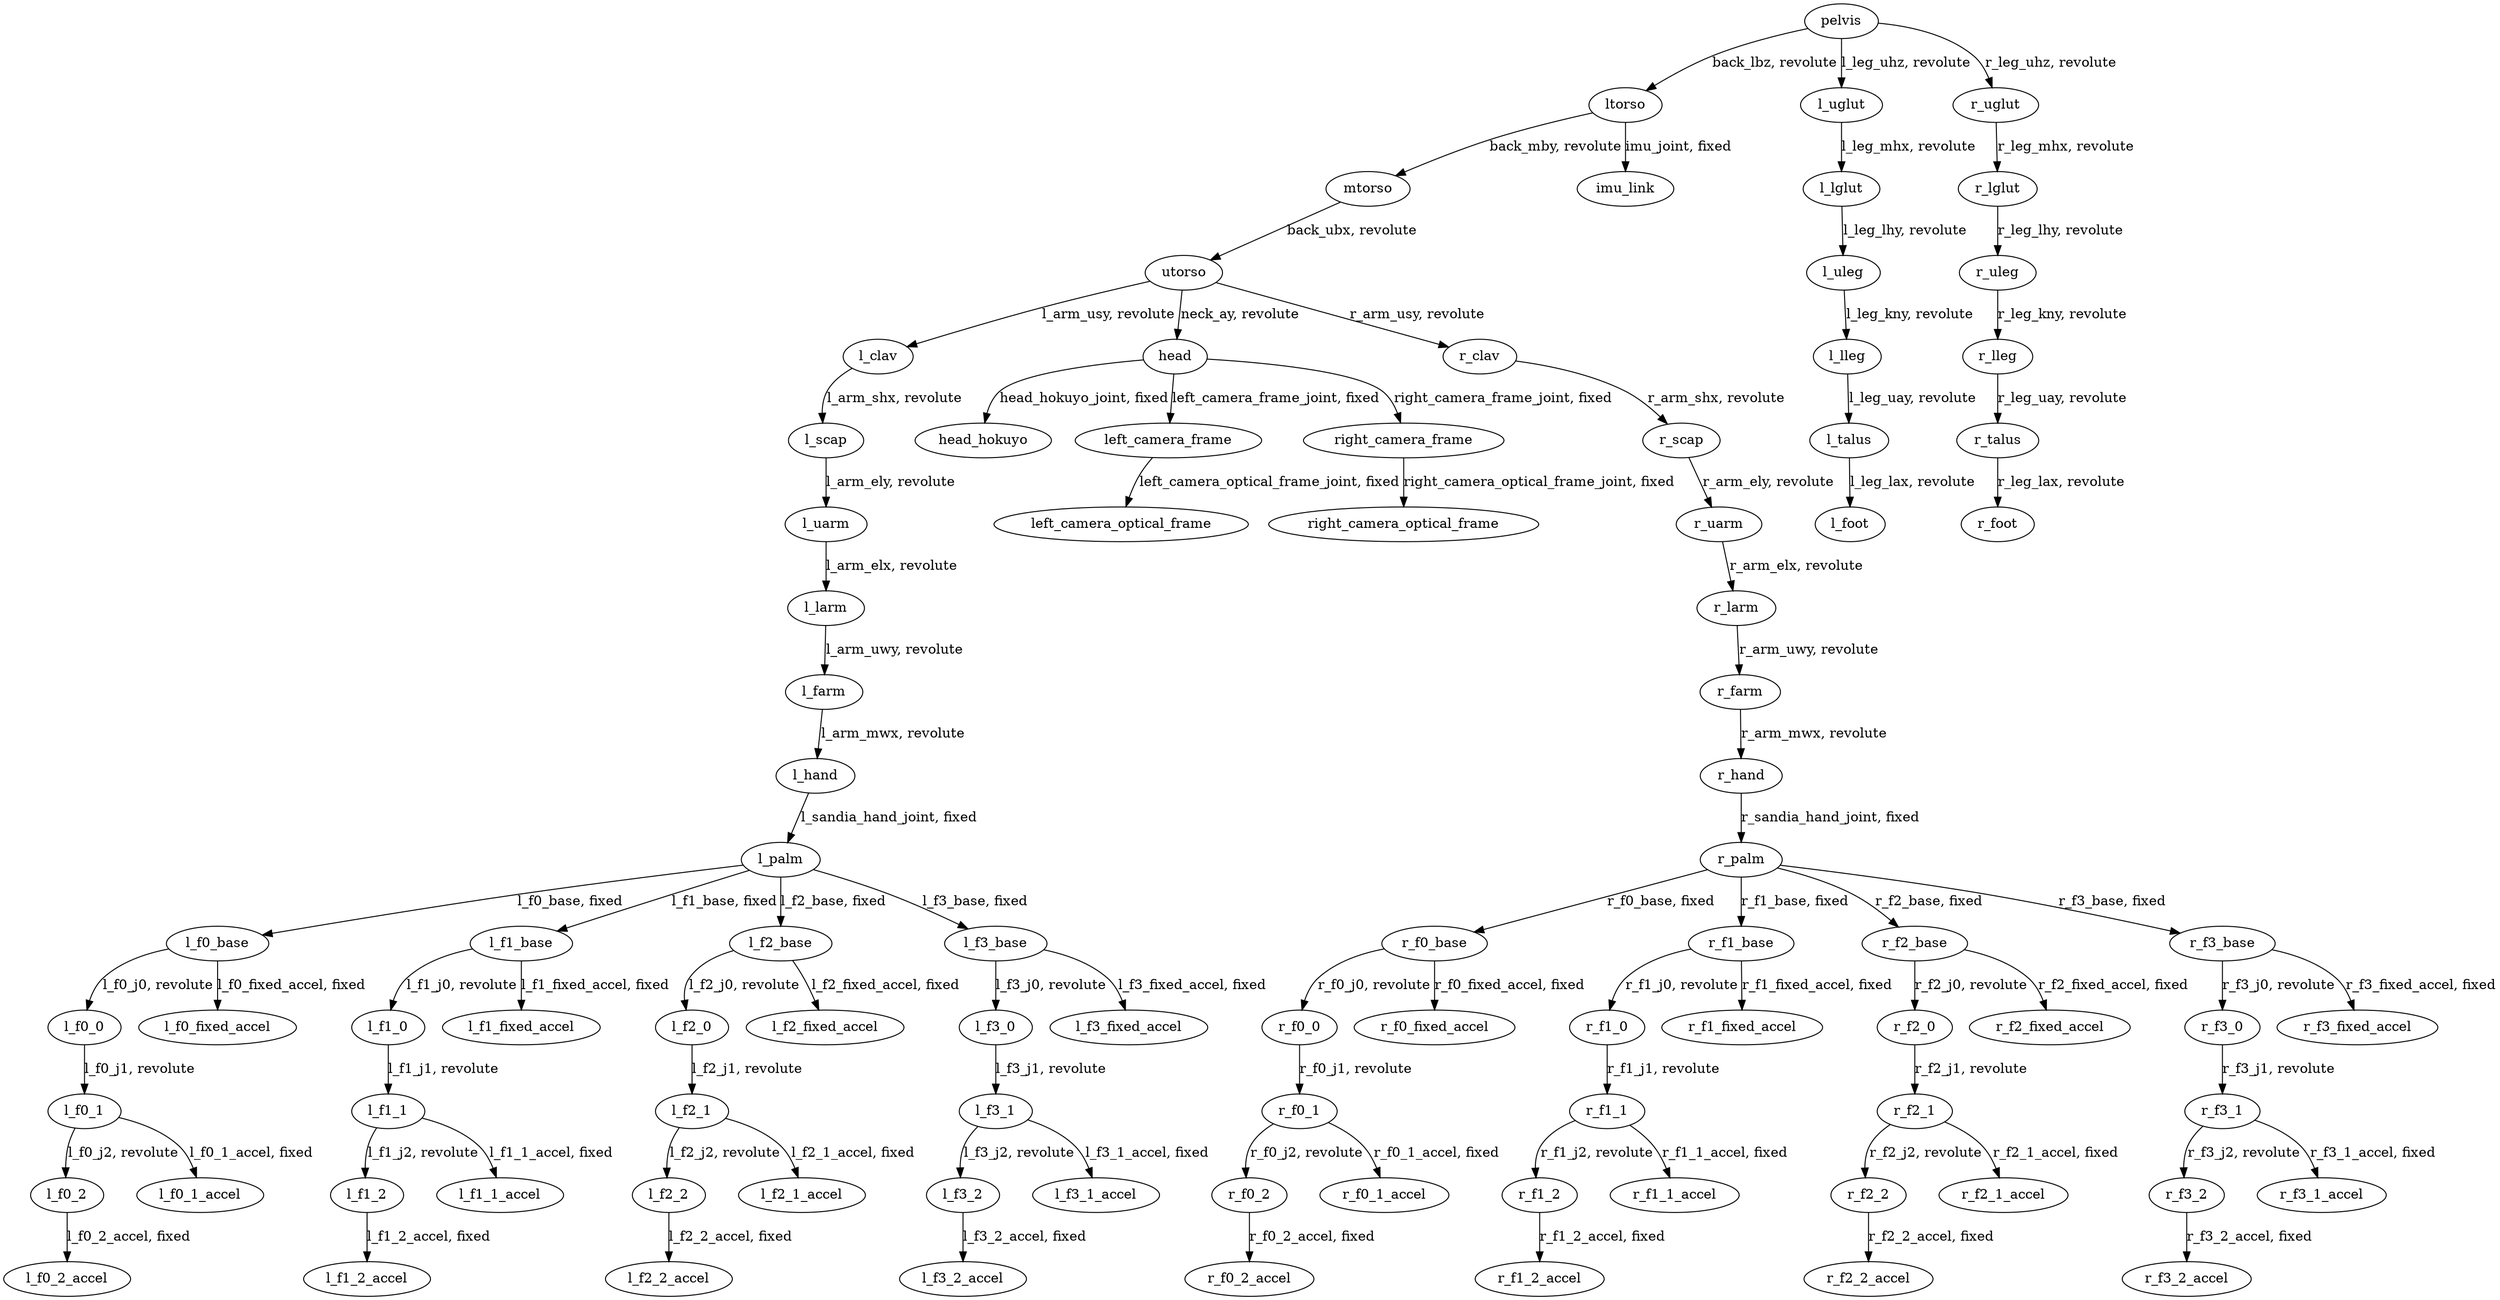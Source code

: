 digraph G {
    pelvis -> ltorso [label="back_lbz, revolute"];
    ltorso -> mtorso [label="back_mby, revolute"];
    mtorso -> utorso [label="back_ubx, revolute"];
    l_uarm -> l_larm [label="l_arm_elx, revolute"];
    l_scap -> l_uarm [label="l_arm_ely, revolute"];
    l_farm -> l_hand [label="l_arm_mwx, revolute"];
    l_clav -> l_scap [label="l_arm_shx, revolute"];
    utorso -> l_clav [label="l_arm_usy, revolute"];
    l_larm -> l_farm [label="l_arm_uwy, revolute"];
    l_uleg -> l_lleg [label="l_leg_kny, revolute"];
    l_talus -> l_foot [label="l_leg_lax, revolute"];
    l_lglut -> l_uleg [label="l_leg_lhy, revolute"];
    l_uglut -> l_lglut [label="l_leg_mhx, revolute"];
    l_lleg -> l_talus [label="l_leg_uay, revolute"];
    pelvis -> l_uglut [label="l_leg_uhz, revolute"];
    utorso -> head [label="neck_ay, revolute"];
    r_uarm -> r_larm [label="r_arm_elx, revolute"];
    r_scap -> r_uarm [label="r_arm_ely, revolute"];
    r_farm -> r_hand [label="r_arm_mwx, revolute"];
    r_clav -> r_scap [label="r_arm_shx, revolute"];
    utorso -> r_clav [label="r_arm_usy, revolute"];
    r_larm -> r_farm [label="r_arm_uwy, revolute"];
    r_uleg -> r_lleg [label="r_leg_kny, revolute"];
    r_talus -> r_foot [label="r_leg_lax, revolute"];
    r_lglut -> r_uleg [label="r_leg_lhy, revolute"];
    r_uglut -> r_lglut [label="r_leg_mhx, revolute"];
    r_lleg -> r_talus [label="r_leg_uay, revolute"];
    pelvis -> r_uglut [label="r_leg_uhz, revolute"];
    r_hand -> r_palm [label="r_sandia_hand_joint, fixed"];
    r_palm -> r_f0_base [label="r_f0_base, fixed"];
    r_f0_base -> r_f0_0 [label="r_f0_j0, revolute"];
    r_f0_0 -> r_f0_1 [label="r_f0_j1, revolute"];
    r_f0_1 -> r_f0_2 [label="r_f0_j2, revolute"];
    r_f0_base -> r_f0_fixed_accel [label="r_f0_fixed_accel, fixed"];
    r_f0_1 -> r_f0_1_accel [label="r_f0_1_accel, fixed"];
    r_f0_2 -> r_f0_2_accel [label="r_f0_2_accel, fixed"];
    r_palm -> r_f1_base [label="r_f1_base, fixed"];
    r_f1_base -> r_f1_0 [label="r_f1_j0, revolute"];
    r_f1_0 -> r_f1_1 [label="r_f1_j1, revolute"];
    r_f1_1 -> r_f1_2 [label="r_f1_j2, revolute"];
    r_f1_base -> r_f1_fixed_accel [label="r_f1_fixed_accel, fixed"];
    r_f1_1 -> r_f1_1_accel [label="r_f1_1_accel, fixed"];
    r_f1_2 -> r_f1_2_accel [label="r_f1_2_accel, fixed"];
    r_palm -> r_f2_base [label="r_f2_base, fixed"];
    r_f2_base -> r_f2_0 [label="r_f2_j0, revolute"];
    r_f2_0 -> r_f2_1 [label="r_f2_j1, revolute"];
    r_f2_1 -> r_f2_2 [label="r_f2_j2, revolute"];
    r_f2_base -> r_f2_fixed_accel [label="r_f2_fixed_accel, fixed"];
    r_f2_1 -> r_f2_1_accel [label="r_f2_1_accel, fixed"];
    r_f2_2 -> r_f2_2_accel [label="r_f2_2_accel, fixed"];
    r_palm -> r_f3_base [label="r_f3_base, fixed"];
    r_f3_base -> r_f3_0 [label="r_f3_j0, revolute"];
    r_f3_0 -> r_f3_1 [label="r_f3_j1, revolute"];
    r_f3_1 -> r_f3_2 [label="r_f3_j2, revolute"];
    r_f3_base -> r_f3_fixed_accel [label="r_f3_fixed_accel, fixed"];
    r_f3_1 -> r_f3_1_accel [label="r_f3_1_accel, fixed"];
    r_f3_2 -> r_f3_2_accel [label="r_f3_2_accel, fixed"];
    l_hand -> l_palm [label="l_sandia_hand_joint, fixed"];
    l_palm -> l_f0_base [label="l_f0_base, fixed"];
    l_f0_base -> l_f0_0 [label="l_f0_j0, revolute"];
    l_f0_0 -> l_f0_1 [label="l_f0_j1, revolute"];
    l_f0_1 -> l_f0_2 [label="l_f0_j2, revolute"];
    l_f0_base -> l_f0_fixed_accel [label="l_f0_fixed_accel, fixed"];
    l_f0_1 -> l_f0_1_accel [label="l_f0_1_accel, fixed"];
    l_f0_2 -> l_f0_2_accel [label="l_f0_2_accel, fixed"];
    l_palm -> l_f1_base [label="l_f1_base, fixed"];
    l_f1_base -> l_f1_0 [label="l_f1_j0, revolute"];
    l_f1_0 -> l_f1_1 [label="l_f1_j1, revolute"];
    l_f1_1 -> l_f1_2 [label="l_f1_j2, revolute"];
    l_f1_base -> l_f1_fixed_accel [label="l_f1_fixed_accel, fixed"];
    l_f1_1 -> l_f1_1_accel [label="l_f1_1_accel, fixed"];
    l_f1_2 -> l_f1_2_accel [label="l_f1_2_accel, fixed"];
    l_palm -> l_f2_base [label="l_f2_base, fixed"];
    l_f2_base -> l_f2_0 [label="l_f2_j0, revolute"];
    l_f2_0 -> l_f2_1 [label="l_f2_j1, revolute"];
    l_f2_1 -> l_f2_2 [label="l_f2_j2, revolute"];
    l_f2_base -> l_f2_fixed_accel [label="l_f2_fixed_accel, fixed"];
    l_f2_1 -> l_f2_1_accel [label="l_f2_1_accel, fixed"];
    l_f2_2 -> l_f2_2_accel [label="l_f2_2_accel, fixed"];
    l_palm -> l_f3_base [label="l_f3_base, fixed"];
    l_f3_base -> l_f3_0 [label="l_f3_j0, revolute"];
    l_f3_0 -> l_f3_1 [label="l_f3_j1, revolute"];
    l_f3_1 -> l_f3_2 [label="l_f3_j2, revolute"];
    l_f3_base -> l_f3_fixed_accel [label="l_f3_fixed_accel, fixed"];
    l_f3_1 -> l_f3_1_accel [label="l_f3_1_accel, fixed"];
    l_f3_2 -> l_f3_2_accel [label="l_f3_2_accel, fixed"];
    ltorso -> imu_link [label="imu_joint, fixed"];
    head -> head_hokuyo [label="head_hokuyo_joint, fixed"];
    head -> left_camera_frame [label="left_camera_frame_joint, fixed"];
    left_camera_frame -> left_camera_optical_frame [label="left_camera_optical_frame_joint, fixed"];
    head -> right_camera_frame [label="right_camera_frame_joint, fixed"];
    right_camera_frame -> right_camera_optical_frame [label="right_camera_optical_frame_joint, fixed"];
}
